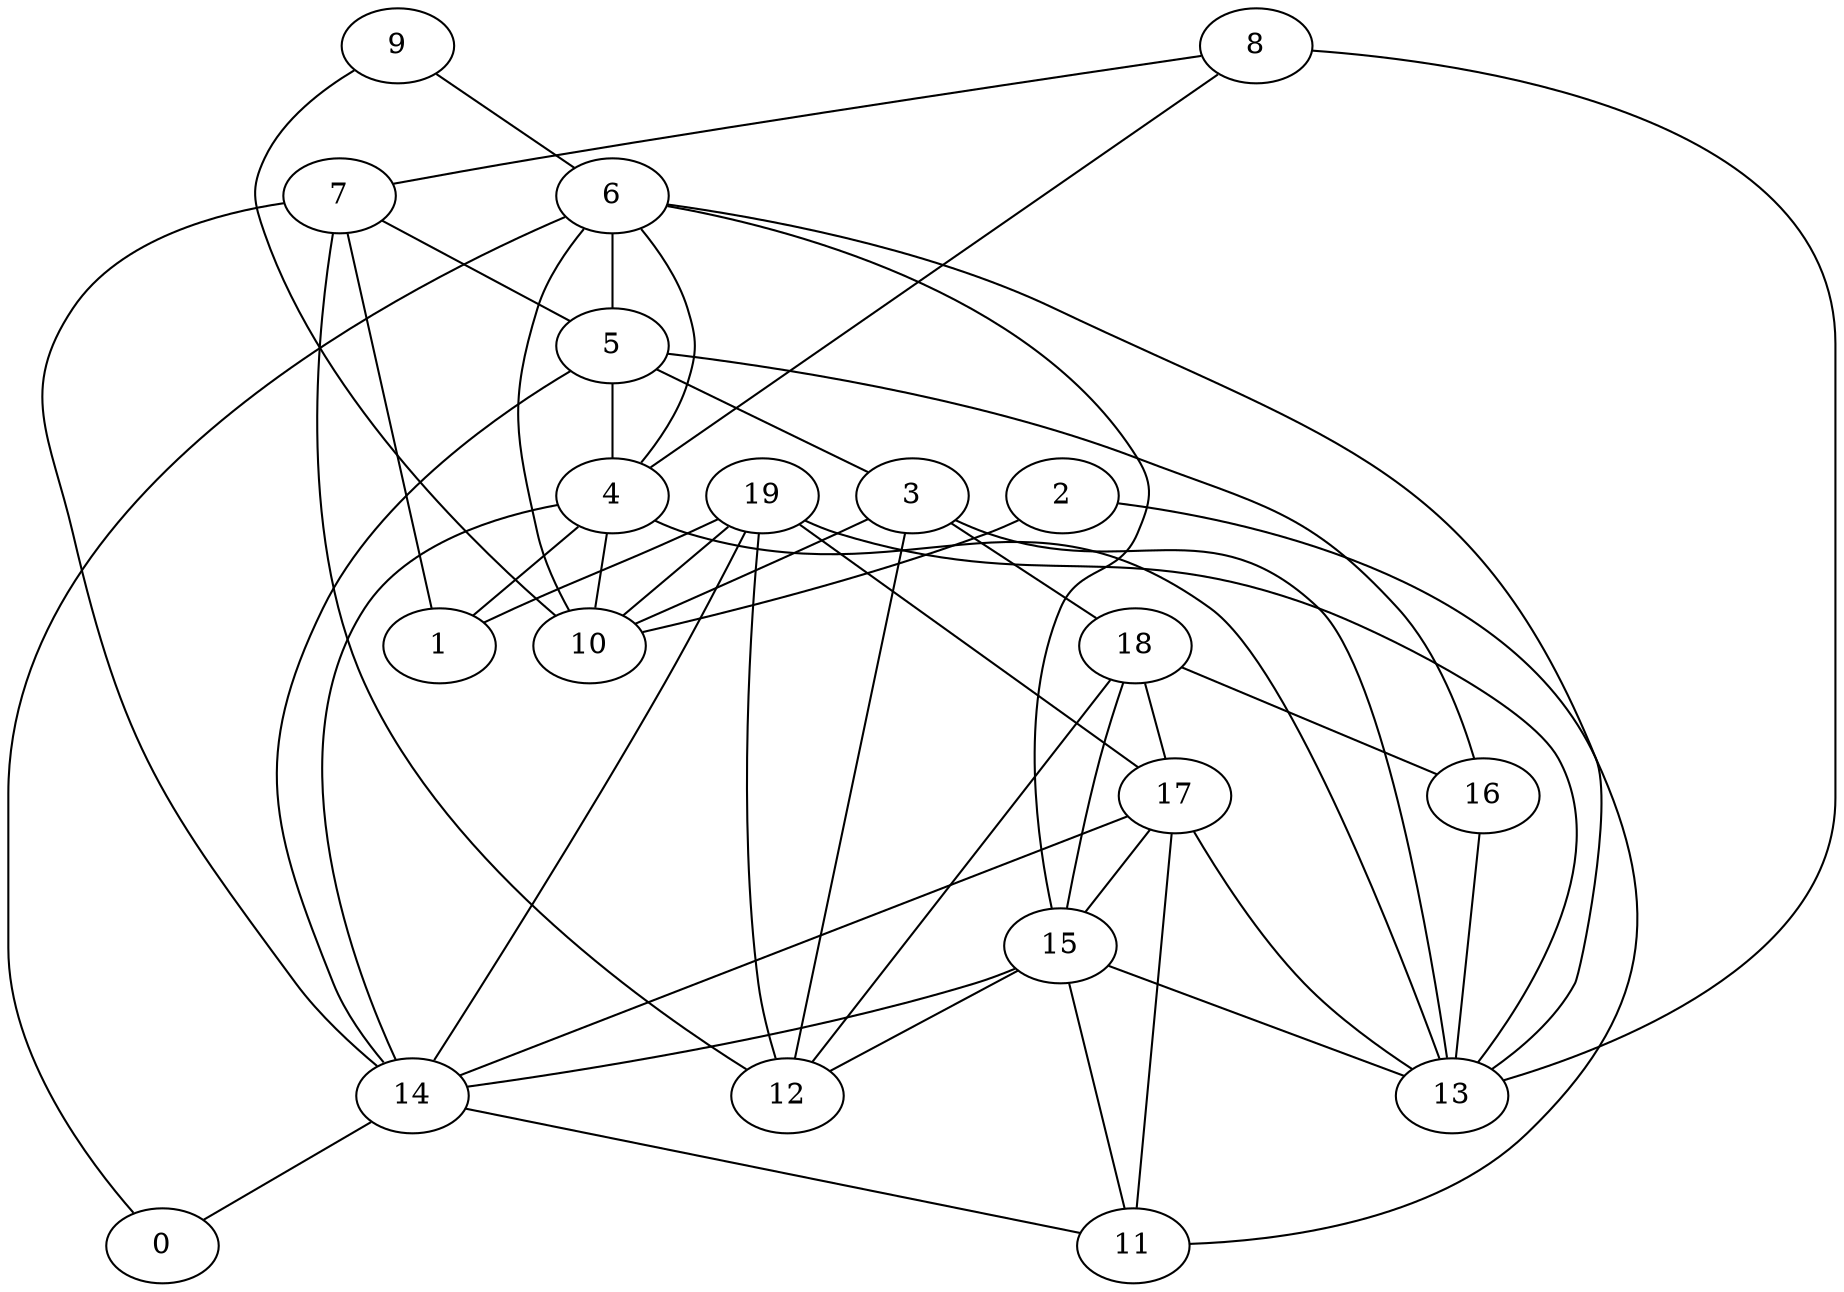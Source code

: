 digraph GG_graph {

subgraph G_graph {
edge [color = black]
"9" -> "10" [dir = none]
"9" -> "6" [dir = none]
"4" -> "13" [dir = none]
"4" -> "1" [dir = none]
"4" -> "10" [dir = none]
"4" -> "14" [dir = none]
"5" -> "16" [dir = none]
"5" -> "3" [dir = none]
"5" -> "4" [dir = none]
"5" -> "14" [dir = none]
"2" -> "11" [dir = none]
"2" -> "10" [dir = none]
"8" -> "4" [dir = none]
"8" -> "13" [dir = none]
"16" -> "13" [dir = none]
"3" -> "12" [dir = none]
"7" -> "12" [dir = none]
"7" -> "14" [dir = none]
"7" -> "1" [dir = none]
"7" -> "5" [dir = none]
"17" -> "15" [dir = none]
"17" -> "11" [dir = none]
"17" -> "13" [dir = none]
"18" -> "16" [dir = none]
"18" -> "17" [dir = none]
"15" -> "13" [dir = none]
"15" -> "14" [dir = none]
"15" -> "12" [dir = none]
"15" -> "11" [dir = none]
"6" -> "5" [dir = none]
"6" -> "13" [dir = none]
"6" -> "0" [dir = none]
"19" -> "17" [dir = none]
"19" -> "13" [dir = none]
"19" -> "10" [dir = none]
"19" -> "1" [dir = none]
"14" -> "11" [dir = none]
"14" -> "0" [dir = none]
"3" -> "18" [dir = none]
"19" -> "14" [dir = none]
"6" -> "4" [dir = none]
"3" -> "13" [dir = none]
"6" -> "15" [dir = none]
"3" -> "10" [dir = none]
"18" -> "12" [dir = none]
"6" -> "10" [dir = none]
"18" -> "15" [dir = none]
"17" -> "14" [dir = none]
"8" -> "7" [dir = none]
"19" -> "12" [dir = none]
}

}
